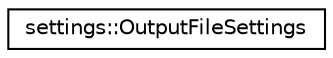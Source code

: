 digraph "Graphical Class Hierarchy"
{
 // LATEX_PDF_SIZE
  edge [fontname="Helvetica",fontsize="10",labelfontname="Helvetica",labelfontsize="10"];
  node [fontname="Helvetica",fontsize="10",shape=record];
  rankdir="LR";
  Node0 [label="settings::OutputFileSettings",height=0.2,width=0.4,color="black", fillcolor="white", style="filled",URL="$classsettings_1_1OutputFileSettings.html",tooltip="static class to store settings of the output files"];
}
